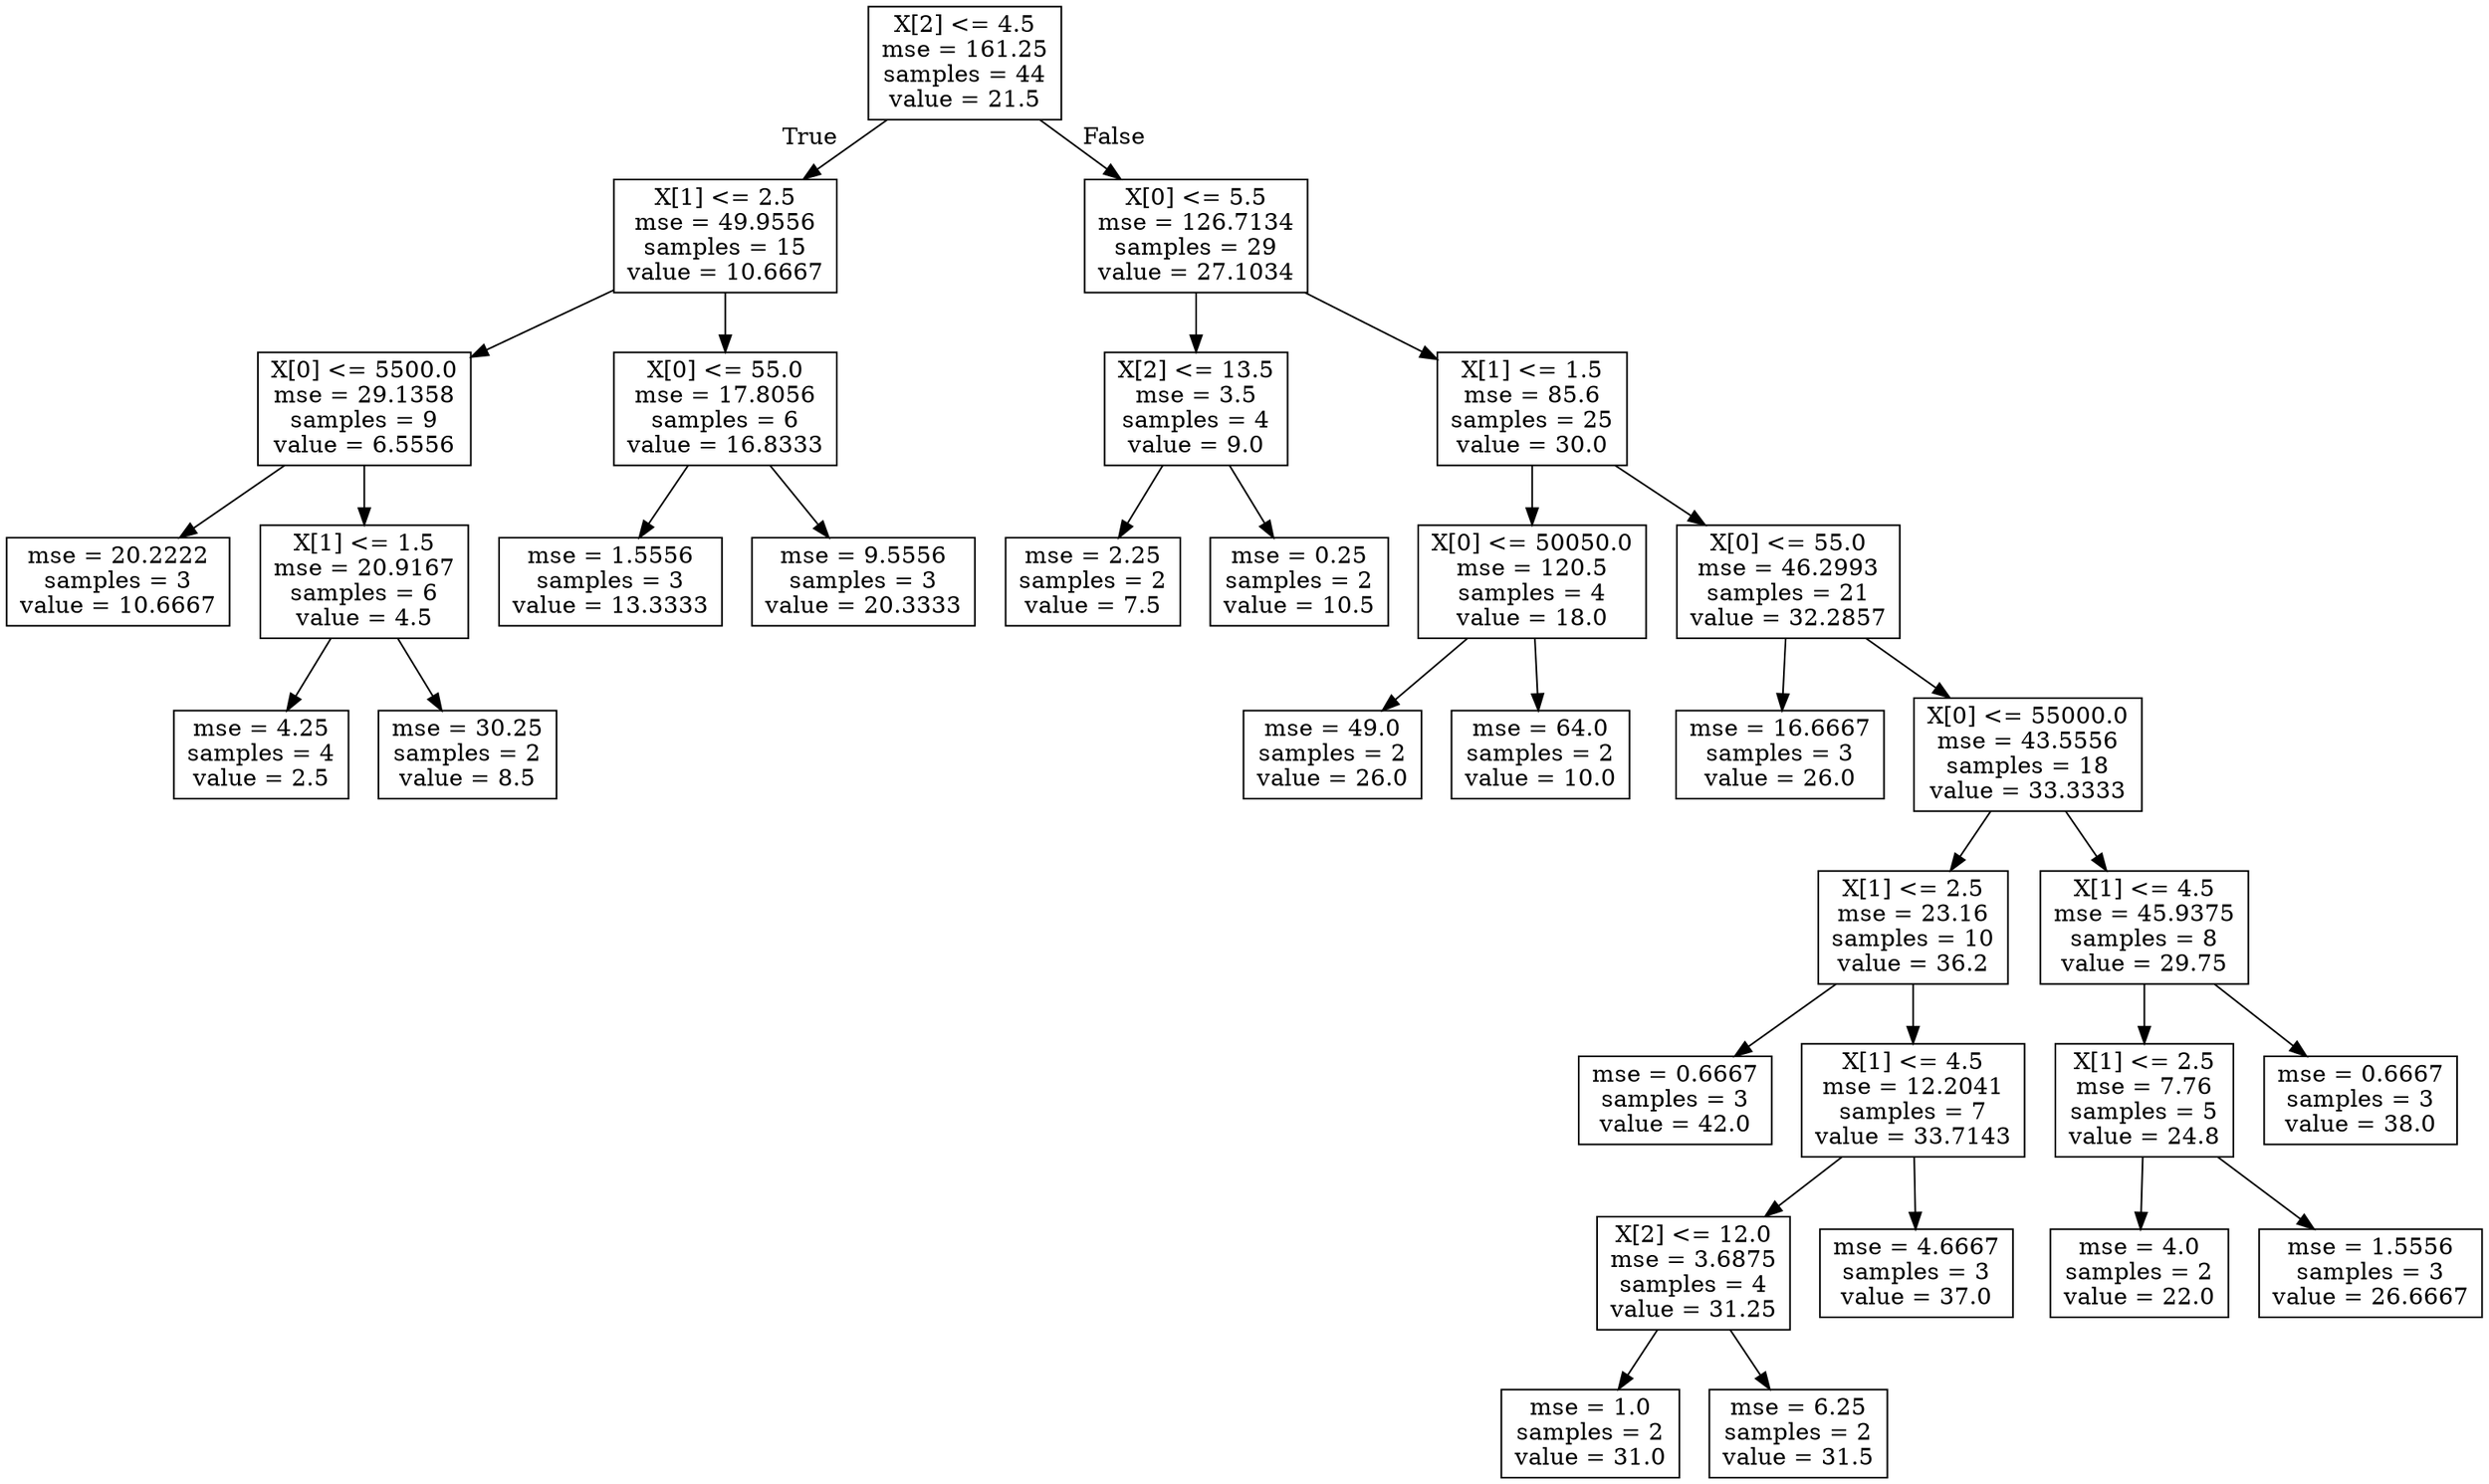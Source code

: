 digraph Tree {
node [shape=box] ;
0 [label="X[2] <= 4.5\nmse = 161.25\nsamples = 44\nvalue = 21.5"] ;
1 [label="X[1] <= 2.5\nmse = 49.9556\nsamples = 15\nvalue = 10.6667"] ;
0 -> 1 [labeldistance=2.5, labelangle=45, headlabel="True"] ;
2 [label="X[0] <= 5500.0\nmse = 29.1358\nsamples = 9\nvalue = 6.5556"] ;
1 -> 2 ;
3 [label="mse = 20.2222\nsamples = 3\nvalue = 10.6667"] ;
2 -> 3 ;
4 [label="X[1] <= 1.5\nmse = 20.9167\nsamples = 6\nvalue = 4.5"] ;
2 -> 4 ;
5 [label="mse = 4.25\nsamples = 4\nvalue = 2.5"] ;
4 -> 5 ;
6 [label="mse = 30.25\nsamples = 2\nvalue = 8.5"] ;
4 -> 6 ;
7 [label="X[0] <= 55.0\nmse = 17.8056\nsamples = 6\nvalue = 16.8333"] ;
1 -> 7 ;
8 [label="mse = 1.5556\nsamples = 3\nvalue = 13.3333"] ;
7 -> 8 ;
9 [label="mse = 9.5556\nsamples = 3\nvalue = 20.3333"] ;
7 -> 9 ;
10 [label="X[0] <= 5.5\nmse = 126.7134\nsamples = 29\nvalue = 27.1034"] ;
0 -> 10 [labeldistance=2.5, labelangle=-45, headlabel="False"] ;
11 [label="X[2] <= 13.5\nmse = 3.5\nsamples = 4\nvalue = 9.0"] ;
10 -> 11 ;
12 [label="mse = 2.25\nsamples = 2\nvalue = 7.5"] ;
11 -> 12 ;
13 [label="mse = 0.25\nsamples = 2\nvalue = 10.5"] ;
11 -> 13 ;
14 [label="X[1] <= 1.5\nmse = 85.6\nsamples = 25\nvalue = 30.0"] ;
10 -> 14 ;
15 [label="X[0] <= 50050.0\nmse = 120.5\nsamples = 4\nvalue = 18.0"] ;
14 -> 15 ;
16 [label="mse = 49.0\nsamples = 2\nvalue = 26.0"] ;
15 -> 16 ;
17 [label="mse = 64.0\nsamples = 2\nvalue = 10.0"] ;
15 -> 17 ;
18 [label="X[0] <= 55.0\nmse = 46.2993\nsamples = 21\nvalue = 32.2857"] ;
14 -> 18 ;
19 [label="mse = 16.6667\nsamples = 3\nvalue = 26.0"] ;
18 -> 19 ;
20 [label="X[0] <= 55000.0\nmse = 43.5556\nsamples = 18\nvalue = 33.3333"] ;
18 -> 20 ;
21 [label="X[1] <= 2.5\nmse = 23.16\nsamples = 10\nvalue = 36.2"] ;
20 -> 21 ;
22 [label="mse = 0.6667\nsamples = 3\nvalue = 42.0"] ;
21 -> 22 ;
23 [label="X[1] <= 4.5\nmse = 12.2041\nsamples = 7\nvalue = 33.7143"] ;
21 -> 23 ;
24 [label="X[2] <= 12.0\nmse = 3.6875\nsamples = 4\nvalue = 31.25"] ;
23 -> 24 ;
25 [label="mse = 1.0\nsamples = 2\nvalue = 31.0"] ;
24 -> 25 ;
26 [label="mse = 6.25\nsamples = 2\nvalue = 31.5"] ;
24 -> 26 ;
27 [label="mse = 4.6667\nsamples = 3\nvalue = 37.0"] ;
23 -> 27 ;
28 [label="X[1] <= 4.5\nmse = 45.9375\nsamples = 8\nvalue = 29.75"] ;
20 -> 28 ;
29 [label="X[1] <= 2.5\nmse = 7.76\nsamples = 5\nvalue = 24.8"] ;
28 -> 29 ;
30 [label="mse = 4.0\nsamples = 2\nvalue = 22.0"] ;
29 -> 30 ;
31 [label="mse = 1.5556\nsamples = 3\nvalue = 26.6667"] ;
29 -> 31 ;
32 [label="mse = 0.6667\nsamples = 3\nvalue = 38.0"] ;
28 -> 32 ;
}